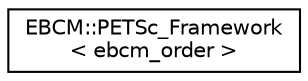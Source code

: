 digraph "Graphical Class Hierarchy"
{
  edge [fontname="Helvetica",fontsize="10",labelfontname="Helvetica",labelfontsize="10"];
  node [fontname="Helvetica",fontsize="10",shape=record];
  rankdir="LR";
  Node0 [label="EBCM::PETSc_Framework\l\< ebcm_order \>",height=0.2,width=0.4,color="black", fillcolor="white", style="filled",URL="$classEBCM_1_1PETSc__Framework.html"];
}
